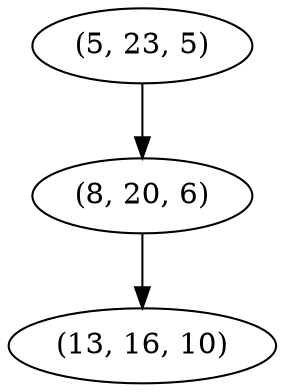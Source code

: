 digraph tree {
    "(5, 23, 5)";
    "(8, 20, 6)";
    "(13, 16, 10)";
    "(5, 23, 5)" -> "(8, 20, 6)";
    "(8, 20, 6)" -> "(13, 16, 10)";
}
